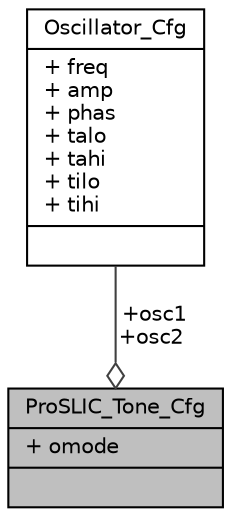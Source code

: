 digraph "ProSLIC_Tone_Cfg"
{
  edge [fontname="Helvetica",fontsize="10",labelfontname="Helvetica",labelfontsize="10"];
  node [fontname="Helvetica",fontsize="10",shape=record];
  Node1 [label="{ProSLIC_Tone_Cfg\n|+ omode\l|}",height=0.2,width=0.4,color="black", fillcolor="grey75", style="filled", fontcolor="black"];
  Node2 -> Node1 [color="grey25",fontsize="10",style="solid",label=" +osc1\n+osc2" ,arrowhead="odiamond",fontname="Helvetica"];
  Node2 [label="{Oscillator_Cfg\n|+ freq\l+ amp\l+ phas\l+ talo\l+ tahi\l+ tilo\l+ tihi\l|}",height=0.2,width=0.4,color="black", fillcolor="white", style="filled",URL="$struct_oscillator___cfg.html"];
}
